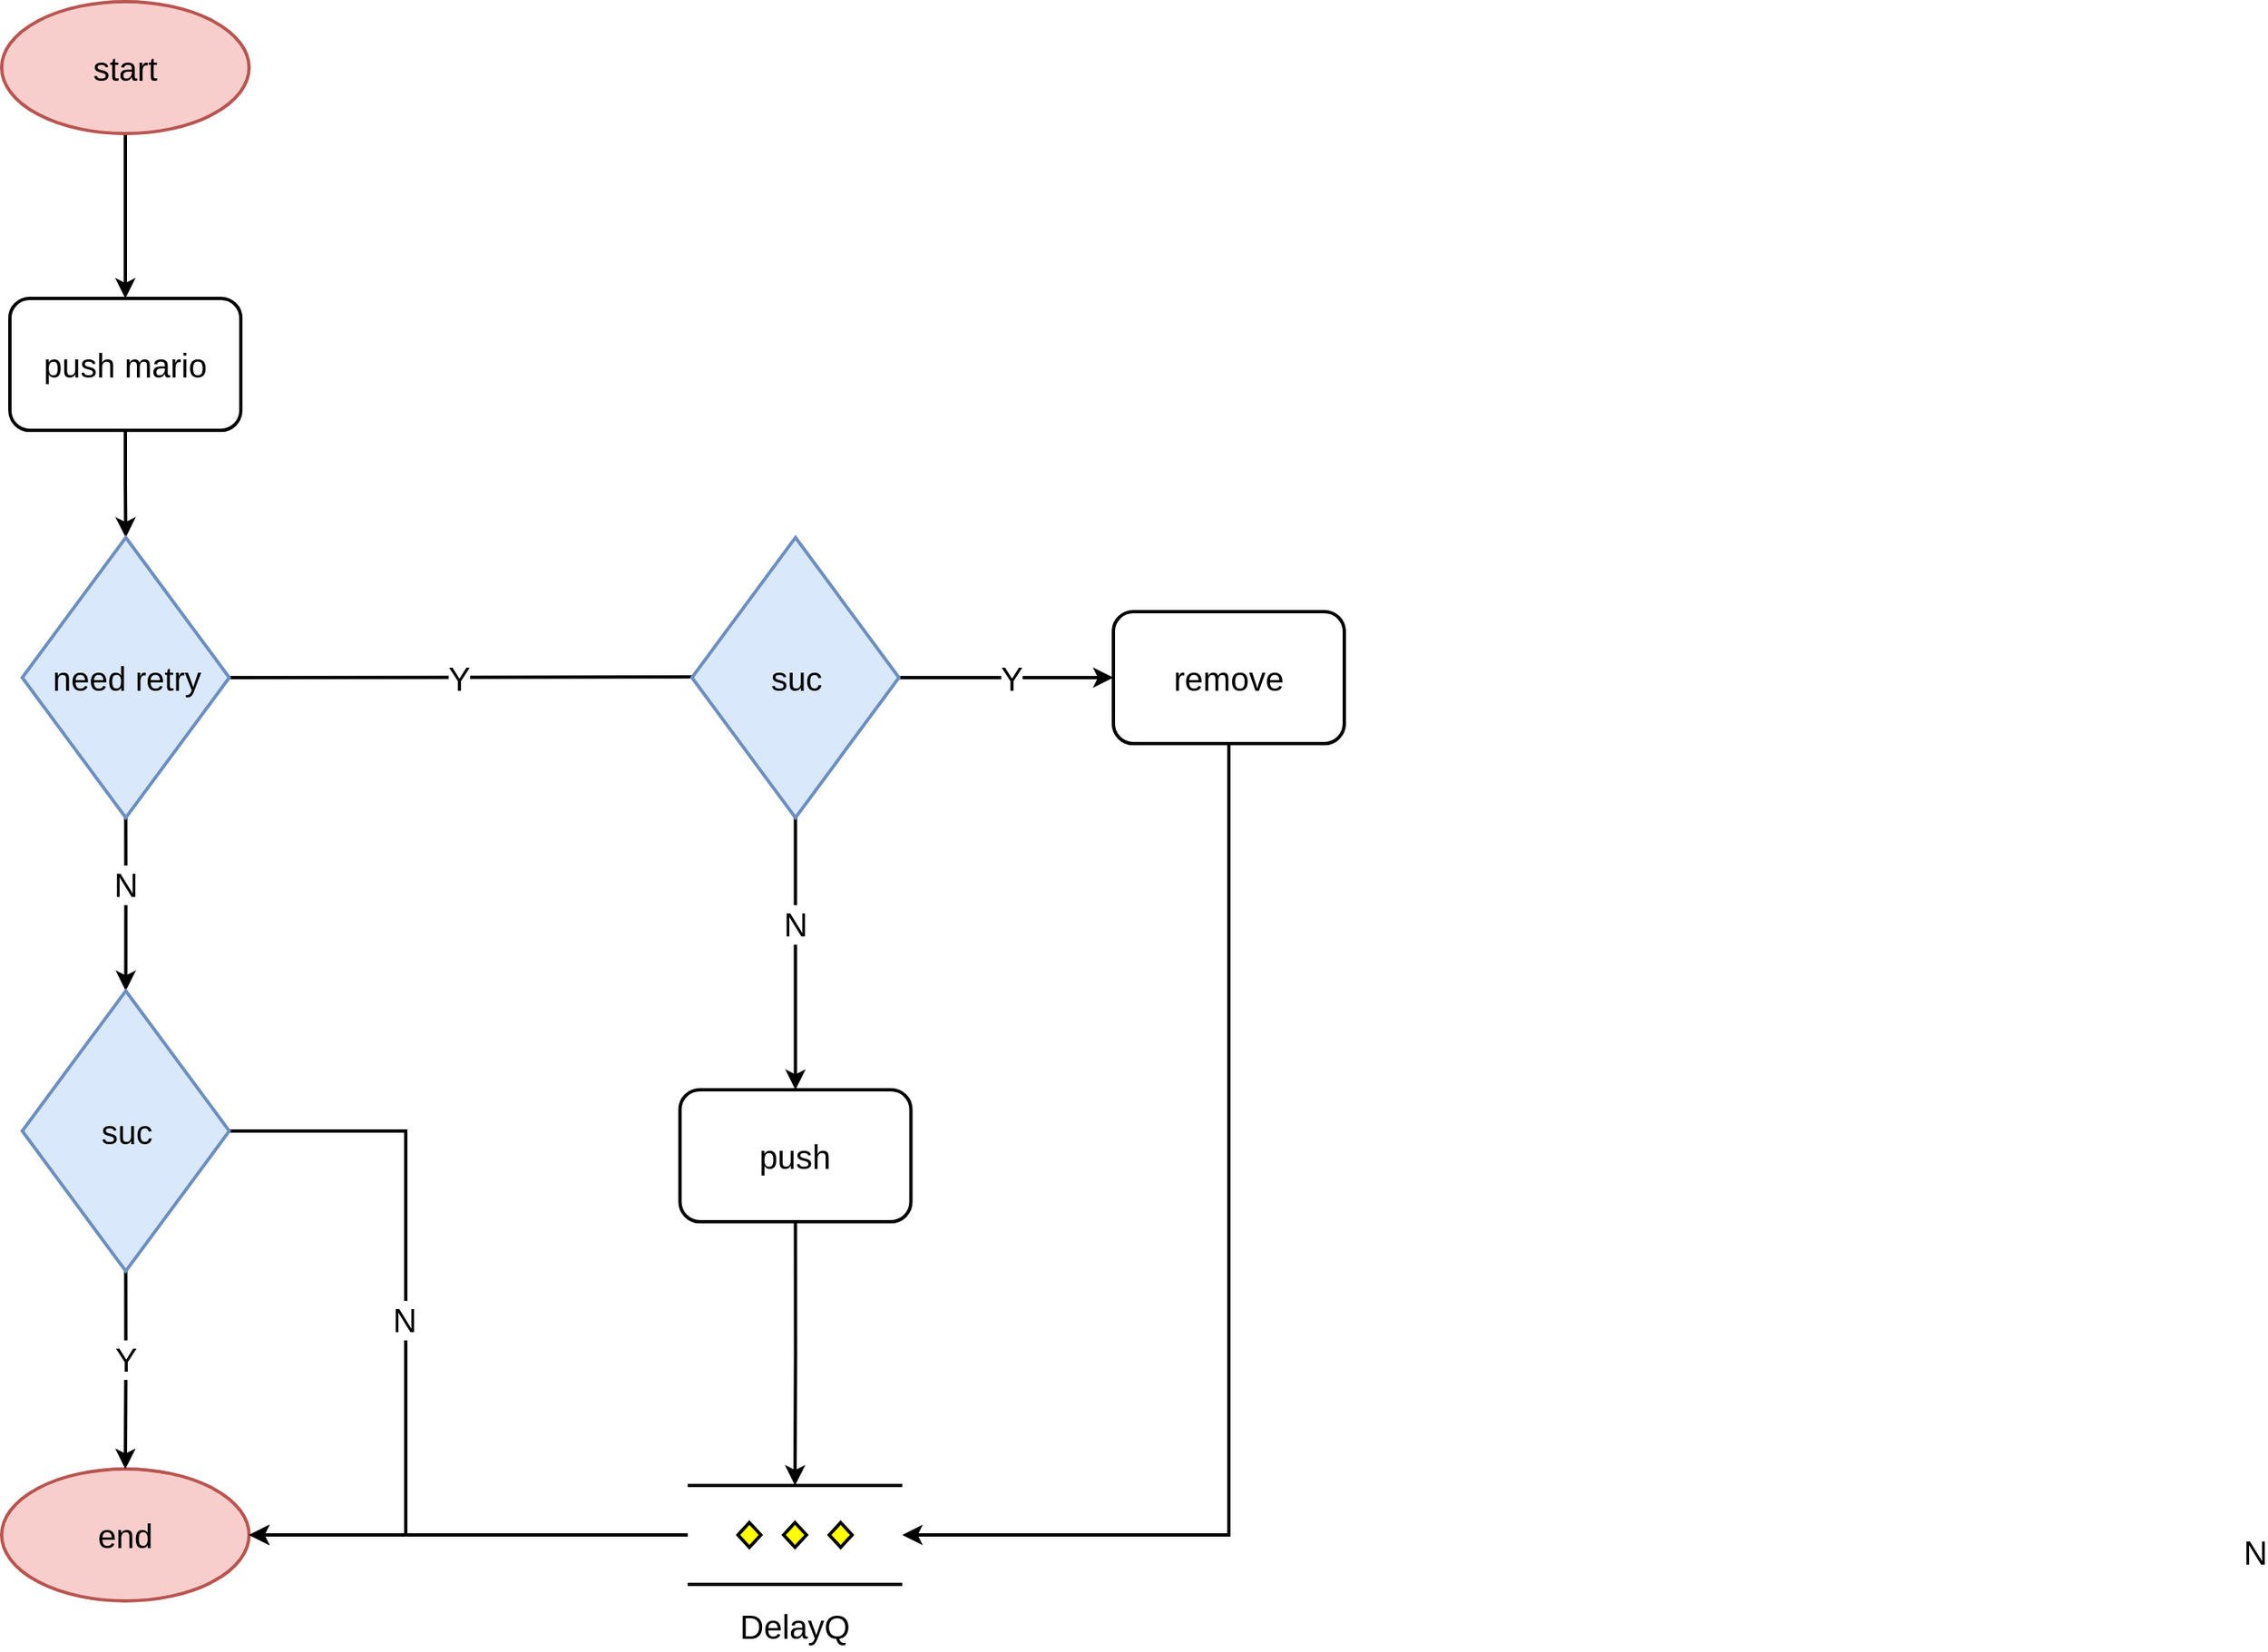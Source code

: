 <mxfile version="16.0.3" type="github">
  <diagram id="DzH0w7ahjAP1ygh-yPZ5" name="Page-1">
    <mxGraphModel dx="1673" dy="896" grid="1" gridSize="10" guides="1" tooltips="1" connect="1" arrows="1" fold="1" page="1" pageScale="1" pageWidth="1654" pageHeight="2336" math="0" shadow="0">
      <root>
        <mxCell id="0" />
        <mxCell id="1" parent="0" />
        <mxCell id="IWwzbg3mLCVQNY44W7K9-39" style="edgeStyle=orthogonalEdgeStyle;rounded=0;orthogonalLoop=1;jettySize=auto;html=1;exitX=0.5;exitY=1;exitDx=0;exitDy=0;entryX=0.5;entryY=0;entryDx=0;entryDy=0;entryPerimeter=0;fontSize=20;strokeWidth=2;" edge="1" parent="1" source="IWwzbg3mLCVQNY44W7K9-2" target="IWwzbg3mLCVQNY44W7K9-28">
          <mxGeometry relative="1" as="geometry" />
        </mxCell>
        <mxCell id="IWwzbg3mLCVQNY44W7K9-2" value="push mario" style="rounded=1;whiteSpace=wrap;html=1;strokeWidth=2;fontSize=20;" vertex="1" parent="1">
          <mxGeometry x="280" y="270" width="140" height="80" as="geometry" />
        </mxCell>
        <mxCell id="IWwzbg3mLCVQNY44W7K9-35" style="edgeStyle=orthogonalEdgeStyle;rounded=0;orthogonalLoop=1;jettySize=auto;html=1;exitX=1;exitY=0.5;exitDx=0;exitDy=0;exitPerimeter=0;fontSize=20;strokeWidth=2;" edge="1" parent="1" source="IWwzbg3mLCVQNY44W7K9-28">
          <mxGeometry relative="1" as="geometry">
            <mxPoint x="755.0" y="499.529" as="targetPoint" />
          </mxGeometry>
        </mxCell>
        <mxCell id="IWwzbg3mLCVQNY44W7K9-42" value="N" style="edgeLabel;html=1;align=center;verticalAlign=middle;resizable=0;points=[];fontSize=20;" vertex="1" connectable="0" parent="IWwzbg3mLCVQNY44W7K9-35">
          <mxGeometry x="-0.166" relative="1" as="geometry">
            <mxPoint x="1085" y="530" as="offset" />
          </mxGeometry>
        </mxCell>
        <mxCell id="IWwzbg3mLCVQNY44W7K9-63" value="Y" style="edgeLabel;html=1;align=center;verticalAlign=middle;resizable=0;points=[];fontSize=20;" vertex="1" connectable="0" parent="IWwzbg3mLCVQNY44W7K9-35">
          <mxGeometry x="-0.362" relative="1" as="geometry">
            <mxPoint x="30" as="offset" />
          </mxGeometry>
        </mxCell>
        <mxCell id="IWwzbg3mLCVQNY44W7K9-68" style="edgeStyle=orthogonalEdgeStyle;rounded=0;sketch=0;orthogonalLoop=1;jettySize=auto;html=1;exitX=0.5;exitY=1;exitDx=0;exitDy=0;exitPerimeter=0;fontSize=14;endSize=6;strokeWidth=2;" edge="1" parent="1" source="IWwzbg3mLCVQNY44W7K9-28" target="IWwzbg3mLCVQNY44W7K9-67">
          <mxGeometry relative="1" as="geometry" />
        </mxCell>
        <mxCell id="IWwzbg3mLCVQNY44W7K9-72" value="N" style="edgeLabel;html=1;align=center;verticalAlign=middle;resizable=0;points=[];fontSize=20;" vertex="1" connectable="0" parent="IWwzbg3mLCVQNY44W7K9-68">
          <mxGeometry x="-0.235" y="-1" relative="1" as="geometry">
            <mxPoint as="offset" />
          </mxGeometry>
        </mxCell>
        <mxCell id="IWwzbg3mLCVQNY44W7K9-28" value="need retry" style="strokeWidth=2;html=1;shape=mxgraph.flowchart.decision;whiteSpace=wrap;fontSize=20;fillColor=#dae8fc;strokeColor=#6c8ebf;shadow=0;" vertex="1" parent="1">
          <mxGeometry x="287.5" y="415" width="125.5" height="170" as="geometry" />
        </mxCell>
        <mxCell id="IWwzbg3mLCVQNY44W7K9-38" style="edgeStyle=orthogonalEdgeStyle;rounded=0;orthogonalLoop=1;jettySize=auto;html=1;exitX=0.5;exitY=1;exitDx=0;exitDy=0;exitPerimeter=0;fontSize=20;strokeWidth=2;" edge="1" parent="1" source="IWwzbg3mLCVQNY44W7K9-30" target="IWwzbg3mLCVQNY44W7K9-2">
          <mxGeometry relative="1" as="geometry" />
        </mxCell>
        <mxCell id="IWwzbg3mLCVQNY44W7K9-30" value="&lt;span style=&quot;font-size: 20px;&quot;&gt;start&lt;/span&gt;" style="strokeWidth=2;html=1;shape=mxgraph.flowchart.start_2;whiteSpace=wrap;fontSize=20;fillColor=#f8cecc;strokeColor=#b85450;" vertex="1" parent="1">
          <mxGeometry x="275" y="90" width="150" height="80" as="geometry" />
        </mxCell>
        <mxCell id="IWwzbg3mLCVQNY44W7K9-53" style="edgeStyle=orthogonalEdgeStyle;rounded=0;sketch=0;orthogonalLoop=1;jettySize=auto;html=1;exitX=0.5;exitY=1;exitDx=0;exitDy=0;exitPerimeter=0;fontSize=20;strokeWidth=2;" edge="1" parent="1" source="IWwzbg3mLCVQNY44W7K9-62" target="IWwzbg3mLCVQNY44W7K9-48">
          <mxGeometry relative="1" as="geometry">
            <mxPoint x="749.0" y="582" as="sourcePoint" />
          </mxGeometry>
        </mxCell>
        <mxCell id="IWwzbg3mLCVQNY44W7K9-61" value="N" style="edgeLabel;html=1;align=center;verticalAlign=middle;resizable=0;points=[];fontSize=20;" vertex="1" connectable="0" parent="IWwzbg3mLCVQNY44W7K9-53">
          <mxGeometry x="-0.677" y="-3" relative="1" as="geometry">
            <mxPoint x="2" y="37" as="offset" />
          </mxGeometry>
        </mxCell>
        <mxCell id="IWwzbg3mLCVQNY44W7K9-52" style="edgeStyle=orthogonalEdgeStyle;rounded=0;sketch=0;orthogonalLoop=1;jettySize=auto;html=1;exitX=1;exitY=0.5;exitDx=0;exitDy=0;exitPerimeter=0;fontSize=20;strokeWidth=2;" edge="1" parent="1" source="IWwzbg3mLCVQNY44W7K9-62" target="IWwzbg3mLCVQNY44W7K9-47">
          <mxGeometry relative="1" as="geometry">
            <mxPoint x="802.5" y="501.5" as="sourcePoint" />
          </mxGeometry>
        </mxCell>
        <mxCell id="IWwzbg3mLCVQNY44W7K9-56" value="Y" style="edgeLabel;html=1;align=center;verticalAlign=middle;resizable=0;points=[];fontSize=20;" vertex="1" connectable="0" parent="IWwzbg3mLCVQNY44W7K9-52">
          <mxGeometry x="0.225" relative="1" as="geometry">
            <mxPoint x="-12" as="offset" />
          </mxGeometry>
        </mxCell>
        <mxCell id="IWwzbg3mLCVQNY44W7K9-46" value="&lt;span style=&quot;font-size: 20px&quot;&gt;end&lt;/span&gt;" style="strokeWidth=2;html=1;shape=mxgraph.flowchart.start_2;whiteSpace=wrap;fontSize=20;fillColor=#f8cecc;strokeColor=#b85450;" vertex="1" parent="1">
          <mxGeometry x="275" y="980" width="150" height="80" as="geometry" />
        </mxCell>
        <mxCell id="IWwzbg3mLCVQNY44W7K9-65" style="edgeStyle=orthogonalEdgeStyle;rounded=0;sketch=0;orthogonalLoop=1;jettySize=auto;html=1;exitX=0.5;exitY=1;exitDx=0;exitDy=0;entryX=1;entryY=0.5;entryDx=0;entryDy=0;entryPerimeter=0;fontSize=14;endSize=6;strokeWidth=2;" edge="1" parent="1" source="IWwzbg3mLCVQNY44W7K9-47" target="IWwzbg3mLCVQNY44W7K9-59">
          <mxGeometry relative="1" as="geometry" />
        </mxCell>
        <mxCell id="IWwzbg3mLCVQNY44W7K9-47" value="remove" style="rounded=1;whiteSpace=wrap;html=1;strokeWidth=2;fontSize=20;" vertex="1" parent="1">
          <mxGeometry x="949" y="460" width="140" height="80" as="geometry" />
        </mxCell>
        <mxCell id="IWwzbg3mLCVQNY44W7K9-64" style="edgeStyle=orthogonalEdgeStyle;rounded=0;sketch=0;orthogonalLoop=1;jettySize=auto;html=1;exitX=0.5;exitY=1;exitDx=0;exitDy=0;entryX=0.5;entryY=0;entryDx=0;entryDy=0;entryPerimeter=0;fontSize=14;endSize=6;strokeWidth=2;" edge="1" parent="1" source="IWwzbg3mLCVQNY44W7K9-48" target="IWwzbg3mLCVQNY44W7K9-59">
          <mxGeometry relative="1" as="geometry" />
        </mxCell>
        <mxCell id="IWwzbg3mLCVQNY44W7K9-48" value="push" style="rounded=1;whiteSpace=wrap;html=1;strokeWidth=2;fontSize=20;" vertex="1" parent="1">
          <mxGeometry x="686.25" y="750" width="140" height="80" as="geometry" />
        </mxCell>
        <mxCell id="IWwzbg3mLCVQNY44W7K9-66" style="edgeStyle=orthogonalEdgeStyle;rounded=0;sketch=0;orthogonalLoop=1;jettySize=auto;html=1;entryX=1;entryY=0.5;entryDx=0;entryDy=0;entryPerimeter=0;fontSize=14;endSize=6;strokeWidth=2;" edge="1" parent="1" source="IWwzbg3mLCVQNY44W7K9-59" target="IWwzbg3mLCVQNY44W7K9-46">
          <mxGeometry relative="1" as="geometry" />
        </mxCell>
        <mxCell id="IWwzbg3mLCVQNY44W7K9-59" value="" style="verticalLabelPosition=bottom;verticalAlign=top;html=1;shape=mxgraph.flowchart.parallel_mode;pointerEvents=1;strokeWidth=2;fontSize=14;" vertex="1" parent="1">
          <mxGeometry x="691" y="990" width="130" height="60" as="geometry" />
        </mxCell>
        <mxCell id="IWwzbg3mLCVQNY44W7K9-60" value="DelayQ" style="text;html=1;strokeColor=none;fillColor=none;align=center;verticalAlign=middle;whiteSpace=wrap;rounded=0;fontSize=20;" vertex="1" parent="1">
          <mxGeometry x="726.25" y="1060" width="60" height="30" as="geometry" />
        </mxCell>
        <mxCell id="IWwzbg3mLCVQNY44W7K9-62" value="suc" style="strokeWidth=2;html=1;shape=mxgraph.flowchart.decision;whiteSpace=wrap;fontSize=20;fillColor=#dae8fc;strokeColor=#6c8ebf;shadow=0;" vertex="1" parent="1">
          <mxGeometry x="693.5" y="415" width="125.5" height="170" as="geometry" />
        </mxCell>
        <mxCell id="IWwzbg3mLCVQNY44W7K9-69" style="edgeStyle=orthogonalEdgeStyle;rounded=0;sketch=0;orthogonalLoop=1;jettySize=auto;html=1;exitX=0.5;exitY=1;exitDx=0;exitDy=0;exitPerimeter=0;entryX=0.5;entryY=0;entryDx=0;entryDy=0;entryPerimeter=0;fontSize=14;endSize=6;strokeWidth=2;" edge="1" parent="1" source="IWwzbg3mLCVQNY44W7K9-67" target="IWwzbg3mLCVQNY44W7K9-46">
          <mxGeometry relative="1" as="geometry" />
        </mxCell>
        <mxCell id="IWwzbg3mLCVQNY44W7K9-73" value="Y" style="edgeLabel;html=1;align=center;verticalAlign=middle;resizable=0;points=[];fontSize=20;" vertex="1" connectable="0" parent="IWwzbg3mLCVQNY44W7K9-69">
          <mxGeometry x="-0.307" y="-1" relative="1" as="geometry">
            <mxPoint y="11" as="offset" />
          </mxGeometry>
        </mxCell>
        <mxCell id="IWwzbg3mLCVQNY44W7K9-71" style="edgeStyle=orthogonalEdgeStyle;rounded=0;sketch=0;orthogonalLoop=1;jettySize=auto;html=1;exitX=1;exitY=0.5;exitDx=0;exitDy=0;exitPerimeter=0;entryX=1;entryY=0.5;entryDx=0;entryDy=0;entryPerimeter=0;fontSize=14;endSize=6;strokeWidth=2;" edge="1" parent="1" source="IWwzbg3mLCVQNY44W7K9-67" target="IWwzbg3mLCVQNY44W7K9-46">
          <mxGeometry relative="1" as="geometry">
            <Array as="points">
              <mxPoint x="520" y="775" />
              <mxPoint x="520" y="1020" />
            </Array>
          </mxGeometry>
        </mxCell>
        <mxCell id="IWwzbg3mLCVQNY44W7K9-74" value="N" style="edgeLabel;html=1;align=center;verticalAlign=middle;resizable=0;points=[];fontSize=20;" vertex="1" connectable="0" parent="IWwzbg3mLCVQNY44W7K9-71">
          <mxGeometry x="-0.218" y="1" relative="1" as="geometry">
            <mxPoint x="-2" y="46" as="offset" />
          </mxGeometry>
        </mxCell>
        <mxCell id="IWwzbg3mLCVQNY44W7K9-67" value="suc" style="strokeWidth=2;html=1;shape=mxgraph.flowchart.decision;whiteSpace=wrap;fontSize=20;fillColor=#dae8fc;strokeColor=#6c8ebf;shadow=0;" vertex="1" parent="1">
          <mxGeometry x="287.5" y="690" width="125.5" height="170" as="geometry" />
        </mxCell>
      </root>
    </mxGraphModel>
  </diagram>
</mxfile>
